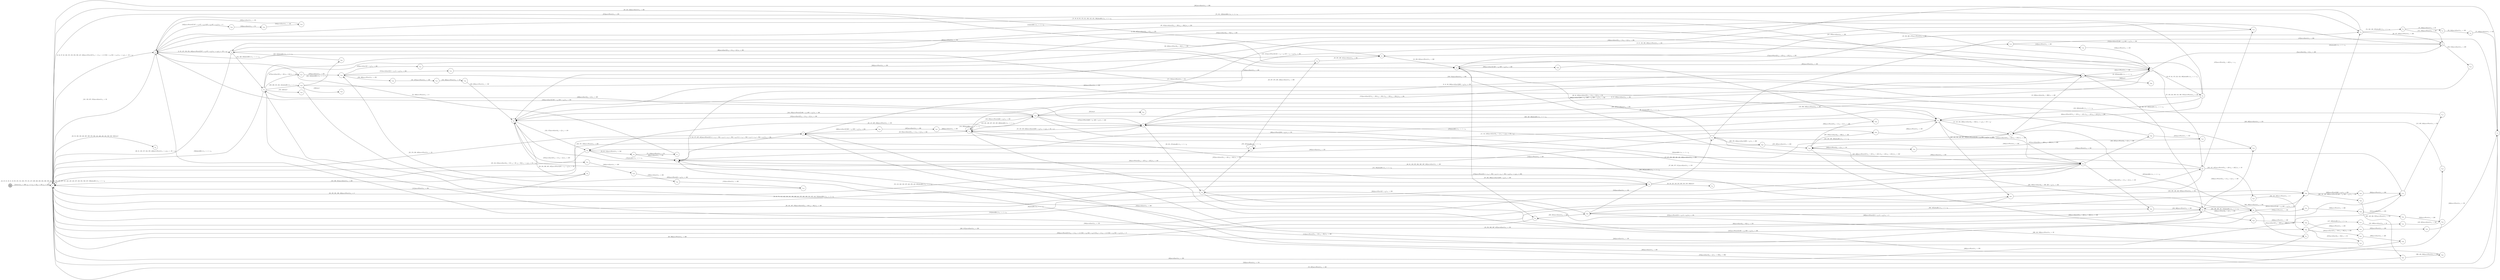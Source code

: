 digraph EFSM{
  graph [rankdir="LR", fontname="Latin Modern Math"];
  node [color="black", fillcolor="white", shape="circle", style="filled", fontname="Latin Modern Math"];
  edge [fontname="Latin Modern Math"];

  s0[fillcolor="gray", label=<s<sub>0</sub>>];
  s1[label=<s<sub>1</sub>>];
  s2[label=<s<sub>2</sub>>];
  s3[label=<s<sub>3</sub>>];
  s4[label=<s<sub>4</sub>>];
  s5[label=<s<sub>5</sub>>];
  s6[label=<s<sub>6</sub>>];
  s7[label=<s<sub>7</sub>>];
  s8[label=<s<sub>8</sub>>];
  s9[label=<s<sub>9</sub>>];
  s10[label=<s<sub>10</sub>>];
  s11[label=<s<sub>11</sub>>];
  s12[label=<s<sub>12</sub>>];
  s16[label=<s<sub>16</sub>>];
  s17[label=<s<sub>17</sub>>];
  s18[label=<s<sub>18</sub>>];
  s19[label=<s<sub>19</sub>>];
  s26[label=<s<sub>26</sub>>];
  s27[label=<s<sub>27</sub>>];
  s28[label=<s<sub>28</sub>>];
  s29[label=<s<sub>29</sub>>];
  s32[label=<s<sub>32</sub>>];
  s44[label=<s<sub>44</sub>>];
  s46[label=<s<sub>46</sub>>];
  s47[label=<s<sub>47</sub>>];
  s48[label=<s<sub>48</sub>>];
  s55[label=<s<sub>55</sub>>];
  s57[label=<s<sub>57</sub>>];
  s59[label=<s<sub>59</sub>>];
  s60[label=<s<sub>60</sub>>];
  s61[label=<s<sub>61</sub>>];
  s64[label=<s<sub>64</sub>>];
  s69[label=<s<sub>69</sub>>];
  s70[label=<s<sub>70</sub>>];
  s71[label=<s<sub>71</sub>>];
  s74[label=<s<sub>74</sub>>];
  s75[label=<s<sub>75</sub>>];
  s76[label=<s<sub>76</sub>>];
  s77[label=<s<sub>77</sub>>];
  s97[label=<s<sub>97</sub>>];
  s107[label=<s<sub>107</sub>>];
  s108[label=<s<sub>108</sub>>];
  s109[label=<s<sub>109</sub>>];
  s110[label=<s<sub>110</sub>>];
  s114[label=<s<sub>114</sub>>];
  s115[label=<s<sub>115</sub>>];
  s126[label=<s<sub>126</sub>>];
  s147[label=<s<sub>147</sub>>];
  s148[label=<s<sub>148</sub>>];
  s163[label=<s<sub>163</sub>>];
  s166[label=<s<sub>166</sub>>];
  s167[label=<s<sub>167</sub>>];
  s168[label=<s<sub>168</sub>>];
  s169[label=<s<sub>169</sub>>];
  s170[label=<s<sub>170</sub>>];
  s184[label=<s<sub>184</sub>>];
  s188[label=<s<sub>188</sub>>];
  s189[label=<s<sub>189</sub>>];
  s190[label=<s<sub>190</sub>>];
  s191[label=<s<sub>191</sub>>];
  s192[label=<s<sub>192</sub>>];
  s198[label=<s<sub>198</sub>>];
  s199[label=<s<sub>199</sub>>];
  s205[label=<s<sub>205</sub>>];
  s207[label=<s<sub>207</sub>>];
  s221[label=<s<sub>221</sub>>];
  s233[label=<s<sub>233</sub>>];
  s245[label=<s<sub>245</sub>>];
  s246[label=<s<sub>246</sub>>];
  s247[label=<s<sub>247</sub>>];
  s252[label=<s<sub>252</sub>>];
  s269[label=<s<sub>269</sub>>];
  s277[label=<s<sub>277</sub>>];
  s279[label=<s<sub>279</sub>>];
  s283[label=<s<sub>283</sub>>];
  s303[label=<s<sub>303</sub>>];
  s322[label=<s<sub>322</sub>>];
  s326[label=<s<sub>326</sub>>];
  s332[label=<s<sub>332</sub>>];
  s333[label=<s<sub>333</sub>>];
  s334[label=<s<sub>334</sub>>];
  s335[label=<s<sub>335</sub>>];
  s380[label=<s<sub>380</sub>>];
  s390[label=<s<sub>390</sub>>];
  s396[label=<s<sub>396</sub>>];
  s397[label=<s<sub>397</sub>>];
  s398[label=<s<sub>398</sub>>];
  s417[label=<s<sub>417</sub>>];
  s418[label=<s<sub>418</sub>>];
  s419[label=<s<sub>419</sub>>];
  s466[label=<s<sub>466</sub>>];
  s467[label=<s<sub>467</sub>>];
  s497[label=<s<sub>497</sub>>];
  s498[label=<s<sub>498</sub>>];
  s515[label=<s<sub>515</sub>>];
  s519[label=<s<sub>519</sub>>];
  s520[label=<s<sub>520</sub>>];
  s521[label=<s<sub>521</sub>>];
  s522[label=<s<sub>522</sub>>];
  s532[label=<s<sub>532</sub>>];
  s533[label=<s<sub>533</sub>>];
  s534[label=<s<sub>534</sub>>];

  s0->s1[label=<<i> [1]start:2/o<sub>1</sub> := 200, o<sub>2</sub> := 3, o<sub>3</sub> := 0&#91;r<sub>3</sub> := 150, r<sub>2</sub> := 250&#93;</i>>];
  s4->s5[label=<<i> [5]moveEast:0&#91;r<sub>3</sub> &gt; 0&#93;/o<sub>1</sub> := 200</i>>];
  s10->s11[label=<<i> [11, 141, 223]moveEast:0&#91;r<sub>3</sub> &gt; 1&#93;/o<sub>1</sub> := r<sub>2</sub>&#91;r<sub>2</sub> := 50 + r<sub>2</sub>&#93;</i>>];
  s12->s8[label=<<i> [13, 330]moveEast:0&#91;r<sub>2</sub> &gt; 399&#93;/o<sub>1</sub> := 400</i>>];
  s8->s2[label=<<i> [14]shieldHit:1/o<sub>1</sub> := -1 + i<sub>0</sub></i>>];
  s16->s17[label=<<i> [17]moveWest:0&#91;!(r<sub>3</sub> &gt; 125&or;r<sub>3</sub> &gt; 125)&#93;/o<sub>1</sub> := 350</i>>];
  s27->s28[label=<<i> [28]moveWest:0&#91;!(r<sub>3</sub> &gt; 125&or;r<sub>3</sub> &gt; 125)&#93;/o<sub>1</sub> := 100</i>>];
  s10->s7[label=<<i> [40, 85]moveEast:0&#91;!(r<sub>3</sub> &gt; 1&or;r<sub>3</sub> &gt; 1)&#93;/o<sub>1</sub> := 100</i>>];
  s8->s4[label=<<i> [42]moveWest:0/o<sub>1</sub> := 100</i>>];
  s4->s8[label=<<i> [43, 325]shieldHit:1/o<sub>1</sub> := -1 + i<sub>0</sub></i>>];
  s55->s4[label=<<i> [56, 243]moveWest:0&#91;r<sub>3</sub> &gt; 98&#93;/o<sub>1</sub> := 150</i>>];
  s57->s9[label=<<i> [58]shieldHit:1/o<sub>1</sub> := -1 + i<sub>0</sub></i>>];
  s59->s60[label=<<i> [60]moveEast:0&#91;r<sub>3</sub> &gt; 98&#93;/o<sub>1</sub> := 150</i>>];
  s60->s61[label=<<i> [61]moveEast:0&#91;!(r<sub>2</sub> &gt; 300&or;r<sub>2</sub> &gt; 300)&#93;/o<sub>1</sub> := 200</i>>];
  s61->s1[label=<<i> [62]moveEast:0/o<sub>1</sub> := 250</i>>];
  s9->s4[label=<<i> [66, 311]shieldHit:1/o<sub>1</sub> := -1 + i<sub>0</sub></i>>];
  s16->s11[label=<<i> [68]moveWest:0&#91;!(!(r<sub>3</sub> &gt; 125&or;r<sub>3</sub> &gt; 125)&or;!(r<sub>3</sub> &gt; 125&or;r<sub>3</sub> &gt; 125))&#93;/o<sub>1</sub> := 200</i>>];
  s11->s69[label=<<i> [69]moveWest:0&#91;350 &gt; r<sub>2</sub>&#93;/o<sub>1</sub> := 150</i>>];
  s69->s70[label=<<i> [70, 89, 118]moveWest:0/o<sub>1</sub> := 100</i>>];
  s70->s71[label=<<i> [71, 119]moveWest:0/o<sub>1</sub> := 50</i>>];
  s71->s2[label=<<i> [72, 120]moveWest:0/o<sub>1</sub> := 0</i>>];
  s74->s75[label=<<i> [75, 103]moveEast:0/o<sub>1</sub> := 50</i>>];
  s75->s76[label=<<i> [76, 104]moveEast:0/o<sub>1</sub> := 100</i>>];
  s76->s77[label=<<i> [77, 105]moveEast:0/o<sub>1</sub> := 150</i>>];
  s77->s1[label=<<i> [78, 337]moveWest:0/o<sub>1</sub> := 100</i>>];
  s4->s10[label=<<i> [39, 84, 452]moveEast:0&#91;!(r<sub>3</sub> &gt; 0&or;r<sub>3</sub> &gt; 0)&#93;/o<sub>1</sub> := 50</i>>];
  s7->s8[label=<<i> [8, 41, 86, 249]moveEast:0&#91;299 &gt; r<sub>2</sub>&#93;/o<sub>1</sub> := 150</i>>];
  s8->s9[label=<<i> [9, 87, 250]moveEast:0/o<sub>1</sub> := 200</i>>];
  s70->s6[label=<<i> [90]moveEast:0/o<sub>1</sub> := 150</i>>];
  s46->s2[label=<<i> [92]alienHit:1/o<sub>1</sub> := 1 + i<sub>0</sub></i>>];
  s16->s3[label=<<i> [95, 313]moveEast:0&#91;!(r<sub>2</sub> &gt; 350&or;r<sub>2</sub> &gt; 350)&#93;/o<sub>1</sub> := 250</i>>];
  s3->s18[label=<<i> [96]moveEast:0&#91;!(r<sub>3</sub> &gt; 0&or;r<sub>3</sub> &gt; 0)&#93;/o<sub>1</sub> := 300</i>>];
  s97->s1[label=<<i> [98, 500]moveWest:0/o<sub>1</sub> := 300</i>>];
  s2->s19[label=<<i> [73, 101, 129]shieldHit:1/o<sub>1</sub> := -1 + i<sub>0</sub></i>>];
  s77->s28[label=<<i> [106]moveEast:0&#91;!(r<sub>3</sub> &gt; 2&or;r<sub>3</sub> &gt; 2)&#93;/o<sub>1</sub> := 200</i>>];
  s28->s107[label=<<i> [107]moveEast:0&#91;!(r<sub>3</sub> &gt; 2&or;r<sub>3</sub> &gt; 2)&#93;/o<sub>1</sub> := 250</i>>];
  s107->s108[label=<<i> [108]moveEast:0/o<sub>1</sub> := 300</i>>];
  s108->s109[label=<<i> [109]moveEast:0/o<sub>1</sub> := 350</i>>];
  s109->s110[label=<<i> [110]moveEast:0/o<sub>1</sub> := 400</i>>];
  s110->s1[label=<<i> [111]moveWest:0/o<sub>1</sub> := 350</i>>];
  s55->s114[label=<<i> [114]moveWest:0&#91;!(r<sub>3</sub> &gt; 98&or;r<sub>3</sub> &gt; 98)&#93;/o<sub>1</sub> := 300</i>>];
  s2->s1[label=<<i> [121, 159, 357, 374]moveEast:0/o<sub>1</sub> := 50</i>>];
  s1->s9[label=<<i> [65, 124, 218]moveEast:0&#91;r<sub>3</sub> &gt; 98, r<sub>3</sub> &gt; 98, r<sub>3</sub> &gt; 98&#93;/o<sub>1</sub> := r<sub>2</sub>&#91;r<sub>2</sub> := 50 + r<sub>2</sub>&#93;</i>>];
  s10->s126[label=<<i> [126, 294]moveWest:0&#91;400 &gt; r<sub>2</sub>&#93;/o<sub>1</sub> := 250</i>>];
  s126->s9[label=<<i> [127]moveWest:0&#91;400 &gt; r<sub>2</sub>, 400 &gt; r<sub>2</sub>&#93;/o<sub>1</sub> := 200</i>>];
  s9->s2[label=<<i> [128]moveEast:0&#91;!(350 &gt; r<sub>2</sub>&or;350 &gt; r<sub>2</sub>)&#93;/o<sub>1</sub> := 250</i>>];
  s19->s74[label=<<i> [74, 102, 130, 478]alienHit:1/o<sub>1</sub> := 1 + i<sub>0</sub></i>>];
  s74->s5[label=<<i> [131, 479]moveWest:0/o<sub>1</sub> := 200</i>>];
  s46->s1[label=<<i> [134]shieldHit:1/o<sub>1</sub> := -1 + i<sub>0</sub></i>>];
  s2->s3[label=<<i> [3, 35, 137, 156, 354, 448]moveWest:0&#91;!(97 &gt; r<sub>3</sub>&or;97 &gt; r<sub>3</sub>)&#93;/o<sub>1</sub> := r<sub>3</sub>&#91;r<sub>3</sub> := -50 + r<sub>3</sub>&#93;</i>>];
  s12->s10[label=<<i> [143]moveWest:0/o<sub>1</sub> := 350</i>>];
  s10->s10[label=<<i> [144, 200]shieldHit:1/o<sub>1</sub> := -1 + i<sub>0</sub></i>>];
  s126->s28[label=<<i> [146, 470]moveWest:0&#91;!(400 &gt; r<sub>2</sub>&or;400 &gt; r<sub>2</sub>)&#93;/o<sub>1</sub> := 300</i>>];
  s28->s147[label=<<i> [147, 471]moveWest:0&#91;!(451 &gt; r<sub>3</sub> + r<sub>2</sub>&or;451 &gt; r<sub>3</sub> + r<sub>2</sub>)&#93;/o<sub>1</sub> := 250</i>>];
  s147->s148[label=<<i> [148]moveWest:0/o<sub>1</sub> := 200</i>>];
  s148->s4[label=<<i> [149]moveWest:0/o<sub>1</sub> := 150</i>>];
  s57->s28[label=<<i> [151, 384]alienHit:1/o<sub>1</sub> := 1 + i<sub>0</sub></i>>];
  s28->s69[label=<<i> [152, 175]moveEast:0&#91;r<sub>3</sub> &gt; 2&#93;/o<sub>1</sub> := 150</i>>];
  s69->s1[label=<<i> [153, 308, 351]moveEast:0/o<sub>1</sub> := 200</i>>];
  s3->s1[label=<<i> [36, 81, 138, 157, 344, 355, 449]moveWest:0/o<sub>1</sub> := r<sub>3</sub>&#91;r<sub>3</sub> := -50 + r<sub>3</sub>&#93;</i>>];
  s55->s163[label=<<i> [163, 446]win:0</i>>];
  s27->s46[label=<<i> [165, 226]moveWest:0&#91;!(!(r<sub>3</sub> &gt; 125&or;r<sub>3</sub> &gt; 125)&or;!(r<sub>3</sub> &gt; 125&or;r<sub>3</sub> &gt; 125))&#93;/o<sub>1</sub> := 350</i>>];
  s46->s166[label=<<i> [166, 227]moveWest:0&#91;r<sub>3</sub> &gt; 2&#93;/o<sub>1</sub> := 300</i>>];
  s166->s167[label=<<i> [167]moveWest:0/o<sub>1</sub> := 250</i>>];
  s167->s168[label=<<i> [168]moveWest:0/o<sub>1</sub> := 200</i>>];
  s168->s169[label=<<i> [169]moveWest:0&#91;r<sub>3</sub> &gt; 2&#93;/o<sub>1</sub> := 150</i>>];
  s169->s170[label=<<i> [170]moveWest:0/o<sub>1</sub> := 100</i>>];
  s170->s2[label=<<i> [171, 531]moveWest:0/o<sub>1</sub> := 50</i>>];
  s4->s16[label=<<i> [16, 67, 94, 173, 212, 312, 392]alienHit:1/o<sub>1</sub> := 1 + i<sub>0</sub></i>>];
  s16->s28[label=<<i> [174]moveEast:0&#91;!(!(r<sub>2</sub> &gt; 350&or;r<sub>2</sub> &gt; 350)&or;!(r<sub>2</sub> &gt; 350&or;r<sub>2</sub> &gt; 350))&#93;/o<sub>1</sub> := 100</i>>];
  s69->s6[label=<<i> [176]alienHit:1/o<sub>1</sub> := 1 + i<sub>0</sub></i>>];
  s7->s1[label=<<i> [23, 178, 238, 482]moveWest:0/o<sub>1</sub> := 50</i>>];
  s55->s184[label=<<i> [184]moveEast:0&#91;r<sub>3</sub> &gt; 98&#93;/o<sub>1</sub> := 250</i>>];
  s184->s18[label=<<i> [185, 476]moveEast:0/o<sub>1</sub> := 300</i>>];
  s18->s19[label=<<i> [19, 186, 260, 477]moveWest:0/o<sub>1</sub> := 250</i>>];
  s19->s5[label=<<i> [20, 187, 235]moveWest:0/o<sub>1</sub> := 200</i>>];
  s5->s188[label=<<i> [188, 513]moveEast:0/o<sub>1</sub> := 250</i>>];
  s188->s189[label=<<i> [189, 514]moveEast:0/o<sub>1</sub> := 300</i>>];
  s189->s190[label=<<i> [190, 286]moveWest:0/o<sub>1</sub> := 250</i>>];
  s190->s191[label=<<i> [191, 287]moveWest:0/o<sub>1</sub> := 200</i>>];
  s191->s192[label=<<i> [192, 288]moveWest:0/o<sub>1</sub> := 150</i>>];
  s192->s28[label=<<i> [193, 289]moveWest:0/o<sub>1</sub> := 100</i>>];
  s29->s1[label=<<i> [30, 195, 291, 386, 456]moveWest:0/o<sub>1</sub> := 0</i>>];
  s198->s199[label=<<i> [199]win:0</i>>];
  s126->s44[label=<<i> [202, 295]shieldHit:1/o<sub>1</sub> := -1 + i<sub>0</sub></i>>];
  s60->s168[label=<<i> [204, 402]moveEast:0&#91;r<sub>2</sub> &gt; 300, 400 &gt; r<sub>2</sub>&#93;/o<sub>1</sub> := 350</i>>];
  s168->s205[label=<<i> [205, 403]moveEast:0&#91;r<sub>2</sub> &gt; 300&#93;/o<sub>1</sub> := 400</i>>];
  s205->s11[label=<<i> [206]moveWest:0/o<sub>1</sub> := 350</i>>];
  s207->s1[label=<<i> [208, 317]moveEast:0/o<sub>1</sub> := 350</i>>];
  s16->s11[label=<<i> [213, 393]alienHit:1/o<sub>1</sub> := 1 + i<sub>0</sub></i>>];
  s11->s46[label=<<i> [214]moveEast:0&#91;!(r<sub>2</sub> &gt; 252&or;r<sub>2</sub> &gt; 252)&#93;/o<sub>1</sub> := 200</i>>];
  s46->s47[label=<<i> [47, 215, 256, 369, 406, 422, 439]moveEast:0/o<sub>1</sub> := 250</i>>];
  s126->s221[label=<<i> [221]win:0</i>>];
  s9->s10[label=<<i> [10, 125, 219, 222]moveEast:0&#91;350 &gt; r<sub>2</sub>&#93;/o<sub>1</sub> := r<sub>2</sub>&#91;r<sub>2</sub> := 50 + r<sub>2</sub>&#93;</i>>];
  s11->s12[label=<<i> [12, 142, 224, 329]moveEast:0&#91;r<sub>2</sub> &gt; 252&#93;/o<sub>1</sub> := r<sub>2</sub>&#91;r<sub>2</sub> := 50 + r<sub>2</sub>&#93;</i>>];
  s166->s126[label=<<i> [228, 427]moveEast:0/o<sub>1</sub> := 350</i>>];
  s126->s55[label=<<i> [229]moveEast:0&#91;r<sub>3</sub> &gt; 2&#93;/o<sub>1</sub> := 400</i>>];
  s55->s198[label=<<i> [198, 230, 315, 321, 341]alienHit:1/o<sub>1</sub> := 1 + i<sub>0</sub></i>>];
  s198->s11[label=<<i> [231]moveWest:0/o<sub>1</sub> := 350</i>>];
  s207->s233[label=<<i> [233, 395, 430, 462, 505]moveWest:0/o<sub>1</sub> := 250</i>>];
  s233->s19[label=<<i> [234]alienHit:1/o<sub>1</sub> := 1 + i<sub>0</sub></i>>];
  s5->s6[label=<<i> [6, 21, 132, 236, 480]moveWest:0/o<sub>1</sub> := 150</i>>];
  s57->s245[label=<<i> [245, 415, 487]moveWest:0&#91;!(r<sub>2</sub> &gt; 425&or;r<sub>2</sub> &gt; 425)&#93;/o<sub>1</sub> := 50</i>>];
  s245->s246[label=<<i> [246, 416, 488]moveWest:0/o<sub>1</sub> := 0</i>>];
  s246->s247[label=<<i> [247]moveEast:0&#91;r<sub>3</sub> &gt; 98&#93;/o<sub>1</sub> := 50</i>>];
  s247->s7[label=<<i> [248]moveEast:0/o<sub>1</sub> := 100</i>>];
  s9->s59[label=<<i> [59, 251, 271]alienHit:1/o<sub>1</sub> := 1 + i<sub>0</sub></i>>];
  s59->s252[label=<<i> [252]moveWest:0&#91;!(3 &gt; r<sub>3</sub>&or;3 &gt; r<sub>3</sub>)&#93;/o<sub>1</sub> := 150</i>>];
  s252->s44[label=<<i> [253, 366]moveWest:0/o<sub>1</sub> := 100</i>>];
  s17->s18[label=<<i> [18, 259, 281]moveWest:0/o<sub>1</sub> := 300</i>>];
  s19->s1[label=<<i> [261]moveEast:0/o<sub>1</sub> := 300</i>>];
  s1->s26[label=<<i> [26, 161, 267, 376]moveEast:0&#91;!(r<sub>3</sub> &gt; 98&or;r<sub>3</sub> &gt; 98)&#93;/o<sub>1</sub> := 100</i>>];
  s269->s9[label=<<i> [270]shieldHit:1/o<sub>1</sub> := -1 + i<sub>0</sub></i>>];
  s59->s47[label=<<i> [272]moveEast:0&#91;!(r<sub>3</sub> &gt; 98&or;r<sub>3</sub> &gt; 98)&#93;/o<sub>1</sub> := 250</i>>];
  s47->s48[label=<<i> [48, 257, 273, 408, 440]moveEast:0/o<sub>1</sub> := 300</i>>];
  s48->s1[label=<<i> [274]moveWest:0/o<sub>1</sub> := 250</i>>];
  s55->s277[label=<<i> [277]moveEast:0&#91;!(r<sub>3</sub> &gt; 98&or;r<sub>3</sub> &gt; 98)&#93;/o<sub>1</sub> := 300</i>>];
  s277->s189[label=<<i> [278]moveEast:0/o<sub>1</sub> := 350</i>>];
  s189->s279[label=<<i> [279]moveEast:0&#91;3 &gt; r<sub>3</sub>&#93;/o<sub>1</sub> := 400</i>>];
  s279->s17[label=<<i> [280]moveWest:0/o<sub>1</sub> := 350</i>>];
  s18->s97[label=<<i> [97, 282, 300]moveEast:0&#91;400 &gt; r<sub>2</sub>&#93;/o<sub>1</sub> := 350</i>>];
  s97->s283[label=<<i> [283, 301]moveEast:0/o<sub>1</sub> := 400</i>>];
  s283->s59[label=<<i> [284]moveWest:0&#91;3 &gt; r<sub>3</sub>&#93;/o<sub>1</sub> := 350</i>>];
  s59->s189[label=<<i> [285]moveWest:0&#91;3 &gt; r<sub>3</sub>&#93;/o<sub>1</sub> := 300</i>>];
  s28->s29[label=<<i> [29, 194, 290, 385, 455]moveWest:0&#91;451 &gt; r<sub>3</sub> + r<sub>2</sub>&#93;/o<sub>1</sub> := 50</i>>];
  s60->s12[label=<<i> [297]shieldHit:1/o<sub>1</sub> := -1 + i<sub>0</sub></i>>];
  s27->s18[label=<<i> [299]moveEast:0&#91;400 &gt; r<sub>2</sub>, !(299 &gt; r<sub>2</sub>&or;299 &gt; r<sub>2</sub>)&#93;/o<sub>1</sub> := 300</i>>];
  s283->s233[label=<<i> [302, 435]alienHit:1/o<sub>1</sub> := 1 + i<sub>0</sub></i>>];
  s233->s303[label=<<i> [303]moveWest:0&#91;400 &gt; r<sub>2</sub>&#93;/o<sub>1</sub> := 350</i>>];
  s303->s114[label=<<i> [304]moveWest:0/o<sub>1</sub> := 300</i>>];
  s114->s115[label=<<i> [115, 305, 348]moveWest:0/o<sub>1</sub> := 250</i>>];
  s115->s9[label=<<i> [116, 306, 349]moveWest:0/o<sub>1</sub> := 200</i>>];
  s9->s69[label=<<i> [88, 117, 307, 350]moveWest:0/o<sub>1</sub> := 150</i>>];
  s26->s64[label=<<i> [64, 80, 123, 140, 210, 293, 310, 319, 346]lose:0</i>>];
  s3->s55[label=<<i> [314, 320, 340]shieldHit:1/o<sub>1</sub> := -1 + i<sub>0</sub></i>>];
  s198->s207[label=<<i> [316]moveEast:0/o<sub>1</sub> := 300</i>>];
  s198->s322[label=<<i> [322, 342]shieldHit:1/o<sub>1</sub> := -1 + i<sub>0</sub></i>>];
  s322->s3[label=<<i> [323, 343]alienHit:1/o<sub>1</sub> := 1 + i<sub>0</sub></i>>];
  s8->s326[label=<<i> [326]lose:0</i>>];
  s44->s332[label=<<i> [332]moveWest:0&#91;r<sub>3</sub> &gt; 2&#93;/o<sub>1</sub> := 350</i>>];
  s332->s333[label=<<i> [333]moveWest:0/o<sub>1</sub> := 300</i>>];
  s333->s334[label=<<i> [334]moveWest:0/o<sub>1</sub> := 250</i>>];
  s334->s335[label=<<i> [335]moveWest:0/o<sub>1</sub> := 200</i>>];
  s335->s77[label=<<i> [336]moveWest:0/o<sub>1</sub> := 150</i>>];
  s10->s114[label=<<i> [347]moveWest:0&#91;!(400 &gt; r<sub>2</sub>&or;400 &gt; r<sub>2</sub>)&#93;/o<sub>1</sub> := 300</i>>];
  s1->s2[label=<<i> [2, 34, 37, 82, 136, 155, 158, 353, 356, 447, 450]moveWest:0&#91;!(!(r<sub>3</sub> &gt; -1&or;r<sub>3</sub> &gt; -1)&or;!(501 &gt; r<sub>3</sub>&or;501 &gt; r<sub>3</sub>))&#93;/o<sub>1</sub> := r<sub>3</sub>&#91;r<sub>3</sub> := -50 + r<sub>3</sub>&#93;</i>>];
  s1->s44[label=<<i> [359]moveWest:0&#91;!(!(!(r<sub>3</sub> &gt; -1&or;r<sub>3</sub> &gt; -1)&or;!(501 &gt; r<sub>3</sub>&or;501 &gt; r<sub>3</sub>))&or;!(!(r<sub>3</sub> &gt; -1&or;r<sub>3</sub> &gt; -1)&or;!(501 &gt; r<sub>3</sub>&or;501 &gt; r<sub>3</sub>)))&#93;/o<sub>1</sub> := 0</i>>];
  s44->s60[label=<<i> [203, 296, 360, 401, 518]alienHit:1/o<sub>1</sub> := 1 + i<sub>0</sub></i>>];
  s60->s233[label=<<i> [361]moveEast:0&#91;!(400 &gt; r<sub>2</sub>&or;400 &gt; r<sub>2</sub>)&#93;/o<sub>1</sub> := 50</i>>];
  s233->s44[label=<<i> [362, 436]moveEast:0/o<sub>1</sub> := 100</i>>];
  s46->s252[label=<<i> [365]moveWest:0&#91;!(r<sub>3</sub> &gt; 2&or;r<sub>3</sub> &gt; 2)&#93;/o<sub>1</sub> := 150</i>>];
  s44->s6[label=<<i> [45, 254, 363, 367, 437]moveEast:0/o<sub>1</sub> := 150</i>>];
  s47->s47[label=<<i> [370, 407]alienHit:1/o<sub>1</sub> := 1 + i<sub>0</sub></i>>];
  s26->s27[label=<<i> [27, 268, 377, 511]moveEast:0/o<sub>1</sub> := 150</i>>];
  s269->s168[label=<<i> [379, 495]moveEast:0/o<sub>1</sub> := 250</i>>];
  s168->s380[label=<<i> [380]moveWest:0&#91;!(r<sub>3</sub> &gt; 2&or;r<sub>3</sub> &gt; 2)&#93;/o<sub>1</sub> := 200</i>>];
  s380->s2[label=<<i> [381]moveWest:0/o<sub>1</sub> := 150</i>>];
  s2->s4[label=<<i> [15, 38, 83, 93, 172, 211, 382, 413, 451, 536]alienHit:1/o<sub>1</sub> := 1 + i<sub>0</sub></i>>];
  s114->s18[label=<<i> [389]moveEast:0/o<sub>1</sub> := 350</i>>];
  s18->s390[label=<<i> [390]moveEast:0&#91;!(400 &gt; r<sub>2</sub>&or;400 &gt; r<sub>2</sub>)&#93;/o<sub>1</sub> := 400</i>>];
  s390->s4[label=<<i> [391]moveWest:0/o<sub>1</sub> := 350</i>>];
  s233->s396[label=<<i> [396, 431, 463, 506]moveWest:0&#91;!(400 &gt; r<sub>2</sub>&or;400 &gt; r<sub>2</sub>)&#93;/o<sub>1</sub> := 200</i>>];
  s396->s397[label=<<i> [397, 432, 464, 507]moveWest:0/o<sub>1</sub> := 150</i>>];
  s397->s398[label=<<i> [398, 433, 508]moveWest:0/o<sub>1</sub> := 100</i>>];
  s398->s283[label=<<i> [399, 434, 509]moveWest:0/o<sub>1</sub> := 50</i>>];
  s283->s44[label=<<i> [400]moveWest:0&#91;!(3 &gt; r<sub>3</sub>&or;3 &gt; r<sub>3</sub>)&#93;/o<sub>1</sub> := 0</i>>];
  s205->s6[label=<<i> [404]moveEast:0/o<sub>1</sub> := 150</i>>];
  s6->s46[label=<<i> [46, 91, 133, 255, 364, 368, 405, 438]moveEast:0/o<sub>1</sub> := 200</i>>];
  s246->s417[label=<<i> [417, 489]alienHit:1/o<sub>1</sub> := 1 + i<sub>0</sub></i>>];
  s417->s418[label=<<i> [418, 490]moveEast:0/o<sub>1</sub> := 50</i>>];
  s418->s419[label=<<i> [419, 491]moveEast:0/o<sub>1</sub> := 100</i>>];
  s419->s12[label=<<i> [420, 492]moveEast:0/o<sub>1</sub> := 150</i>>];
  s12->s46[label=<<i> [421]moveEast:0&#91;!(r<sub>2</sub> &gt; 399&or;r<sub>2</sub> &gt; 399)&#93;/o<sub>1</sub> := 200</i>>];
  s47->s1[label=<<i> [216, 371, 423]moveWest:0/o<sub>1</sub> := 200</i>>];
  s48->s17[label=<<i> [49, 258, 409, 441]moveEast:0/o<sub>1</sub> := 350</i>>];
  s17->s1[label=<<i> [50, 410, 442]moveEast:0/o<sub>1</sub> := 400</i>>];
  s1->s26[label=<<i> [54, 63, 79, 112, 122, 139, 182, 196, 209, 241, 275, 292, 309, 318, 345, 444, 524]shieldHit:1/o<sub>1</sub> := -1 + i<sub>0</sub></i>>];
  s126->s28[label=<<i> [454]moveEast:0&#91;!(r<sub>3</sub> &gt; 2&or;r<sub>3</sub> &gt; 2)&#93;/o<sub>1</sub> := 100</i>>];
  s10->s126[label=<<i> [145, 201, 220, 327, 453, 459, 469]alienHit:1/o<sub>1</sub> := 1 + i<sub>0</sub></i>>];
  s126->s11[label=<<i> [328, 428, 460]alienHit:1/o<sub>1</sub> := 1 + i<sub>0</sub></i>>];
  s397->s7[label=<<i> [465]moveEast:0/o<sub>1</sub> := 200</i>>];
  s7->s466[label=<<i> [466]moveEast:0&#91;!(299 &gt; r<sub>2</sub>&or;299 &gt; r<sub>2</sub>)&#93;/o<sub>1</sub> := 250</i>>];
  s466->s467[label=<<i> [467]moveEast:0/o<sub>1</sub> := 300</i>>];
  s467->s10[label=<<i> [468]moveEast:0/o<sub>1</sub> := 350</i>>];
  s147->s77[label=<<i> [472]moveEast:0/o<sub>1</sub> := 300</i>>];
  s77->s6[label=<<i> [473]moveEast:0&#91;r<sub>3</sub> &gt; 2&#93;/o<sub>1</sub> := 350&#91;r<sub>3</sub> := 300&#93;</i>>];
  s6->s57[label=<<i> [474]moveWest:0&#91;!(-1 &times; r<sub>2</sub> &gt; -702 + r<sub>3</sub>&or;-1 &times; r<sub>2</sub> &gt; -702 + r<sub>3</sub>)&#93;/o<sub>1</sub> := r<sub>3</sub>&#91;r<sub>3</sub> := 250&#93;</i>>];
  s57->s184[label=<<i> [475]moveWest:0&#91;r<sub>2</sub> &gt; 425&#93;/o<sub>1</sub> := r<sub>3</sub></i>>];
  s6->s7[label=<<i> [7, 22, 177, 237, 481]moveWest:0&#91;!(!(-1 &times; r<sub>2</sub> &gt; -702 + r<sub>3</sub>&or;-1 &times; r<sub>2</sub> &gt; -702 + r<sub>3</sub>)&or;!(-1 &times; r<sub>2</sub> &gt; -702 + r<sub>3</sub>&or;-1 &times; r<sub>2</sub> &gt; -702 + r<sub>3</sub>))&#93;/o<sub>1</sub> := 100</i>>];
  s3->s4[label=<<i> [4, 324, 485]moveEast:0&#91;r<sub>3</sub> &gt; 0&#93;/o<sub>1</sub> := 150</i>>];
  s12->s27[label=<<i> [164, 225, 298, 493]alienHit:1/o<sub>1</sub> := 1 + i<sub>0</sub></i>>];
  s27->s269[label=<<i> [269, 378, 494]moveEast:0&#91;299 &gt; r<sub>2</sub>&#93;/o<sub>1</sub> := 200</i>>];
  s168->s246[label=<<i> [496]moveEast:0&#91;!(r<sub>2</sub> &gt; 300&or;r<sub>2</sub> &gt; 300)&#93;/o<sub>1</sub> := 300</i>>];
  s246->s497[label=<<i> [497]moveEast:0&#91;!(r<sub>3</sub> &gt; 98&or;r<sub>3</sub> &gt; 98)&#93;/o<sub>1</sub> := 350</i>>];
  s497->s498[label=<<i> [498]moveEast:0/o<sub>1</sub> := 400</i>>];
  s498->s97[label=<<i> [499]moveWest:0/o<sub>1</sub> := 350</i>>];
  s11->s207[label=<<i> [207, 232, 394, 429, 461, 504]moveWest:0&#91;!(350 &gt; r<sub>2</sub>&or;350 &gt; r<sub>2</sub>)&#93;/o<sub>1</sub> := 300</i>>];
  s283->s26[label=<<i> [510]moveEast:0/o<sub>1</sub> := 100</i>>];
  s27->s5[label=<<i> [512]moveEast:0&#91;!(400 &gt; r<sub>2</sub>&or;400 &gt; r<sub>2</sub>)&#93;/o<sub>1</sub> := 200</i>>];
  s189->s515[label=<<i> [515]moveEast:0&#91;!(3 &gt; r<sub>3</sub>&or;3 &gt; r<sub>3</sub>)&#93;/o<sub>1</sub> := 350</i>>];
  s515->s8[label=<<i> [516]moveEast:0/o<sub>1</sub> := 400</i>>];
  s60->s519[label=<<i> [519]moveWest:0/o<sub>1</sub> := 350</i>>];
  s519->s520[label=<<i> [520]moveWest:0/o<sub>1</sub> := 300</i>>];
  s520->s521[label=<<i> [521]moveWest:0/o<sub>1</sub> := 250</i>>];
  s521->s522[label=<<i> [522]moveWest:0/o<sub>1</sub> := 200</i>>];
  s522->s1[label=<<i> [523]moveWest:0/o<sub>1</sub> := 150</i>>];
  s26->s55[label=<<i> [55, 113, 162, 183, 197, 242, 276, 445, 525]alienHit:1/o<sub>1</sub> := 1 + i<sub>0</sub></i>>];
  s55->s1[label=<<i> [526]shieldHit:1/o<sub>1</sub> := -1 + i<sub>0</sub></i>>];
  s1->s1[label=<<i> [24, 25, 31, 33, 51, 52, 99, 135, 154, 160, 179, 181, 217, 239, 262, 263, 264, 266, 338, 352, 358, 372, 375, 387, 411, 424, 425, 443, 457, 483, 501, 502, 527, 539]alienHit:1/o<sub>1</sub> := 1 + i<sub>0</sub></i>>];
  s1->s32[label=<<i> [32, 53, 100, 180, 240, 265, 339, 373, 388, 412, 426, 458, 484, 503, 528, 540]win:0</i>>];
  s8->s44[label=<<i> [44, 331, 517, 529]alienHit:1/o<sub>1</sub> := 1 + i<sub>0</sub></i>>];
  s44->s170[label=<<i> [530]moveWest:0&#91;!(r<sub>3</sub> &gt; 2&or;r<sub>3</sub> &gt; 2)&#93;/o<sub>1</sub> := 100</i>>];
  s2->s532[label=<<i> [532]moveWest:0&#91;!(!(97 &gt; r<sub>3</sub>&or;97 &gt; r<sub>3</sub>)&or;!(97 &gt; r<sub>3</sub>&or;97 &gt; r<sub>3</sub>))&#93;/o<sub>1</sub> := 0</i>>];
  s532->s533[label=<<i> [533]moveEast:0/o<sub>1</sub> := 50</i>>];
  s533->s534[label=<<i> [534]moveEast:0/o<sub>1</sub> := 100</i>>];
  s534->s2[label=<<i> [535]moveEast:0/o<sub>1</sub> := 150</i>>];
  s4->s57[label=<<i> [57, 150, 244, 383, 414, 486, 537]moveWest:0/o<sub>1</sub> := 100</i>>];
  s57->s1[label=<<i> [538]moveEast:0/o<sub>1</sub> := 150</i>>];
}